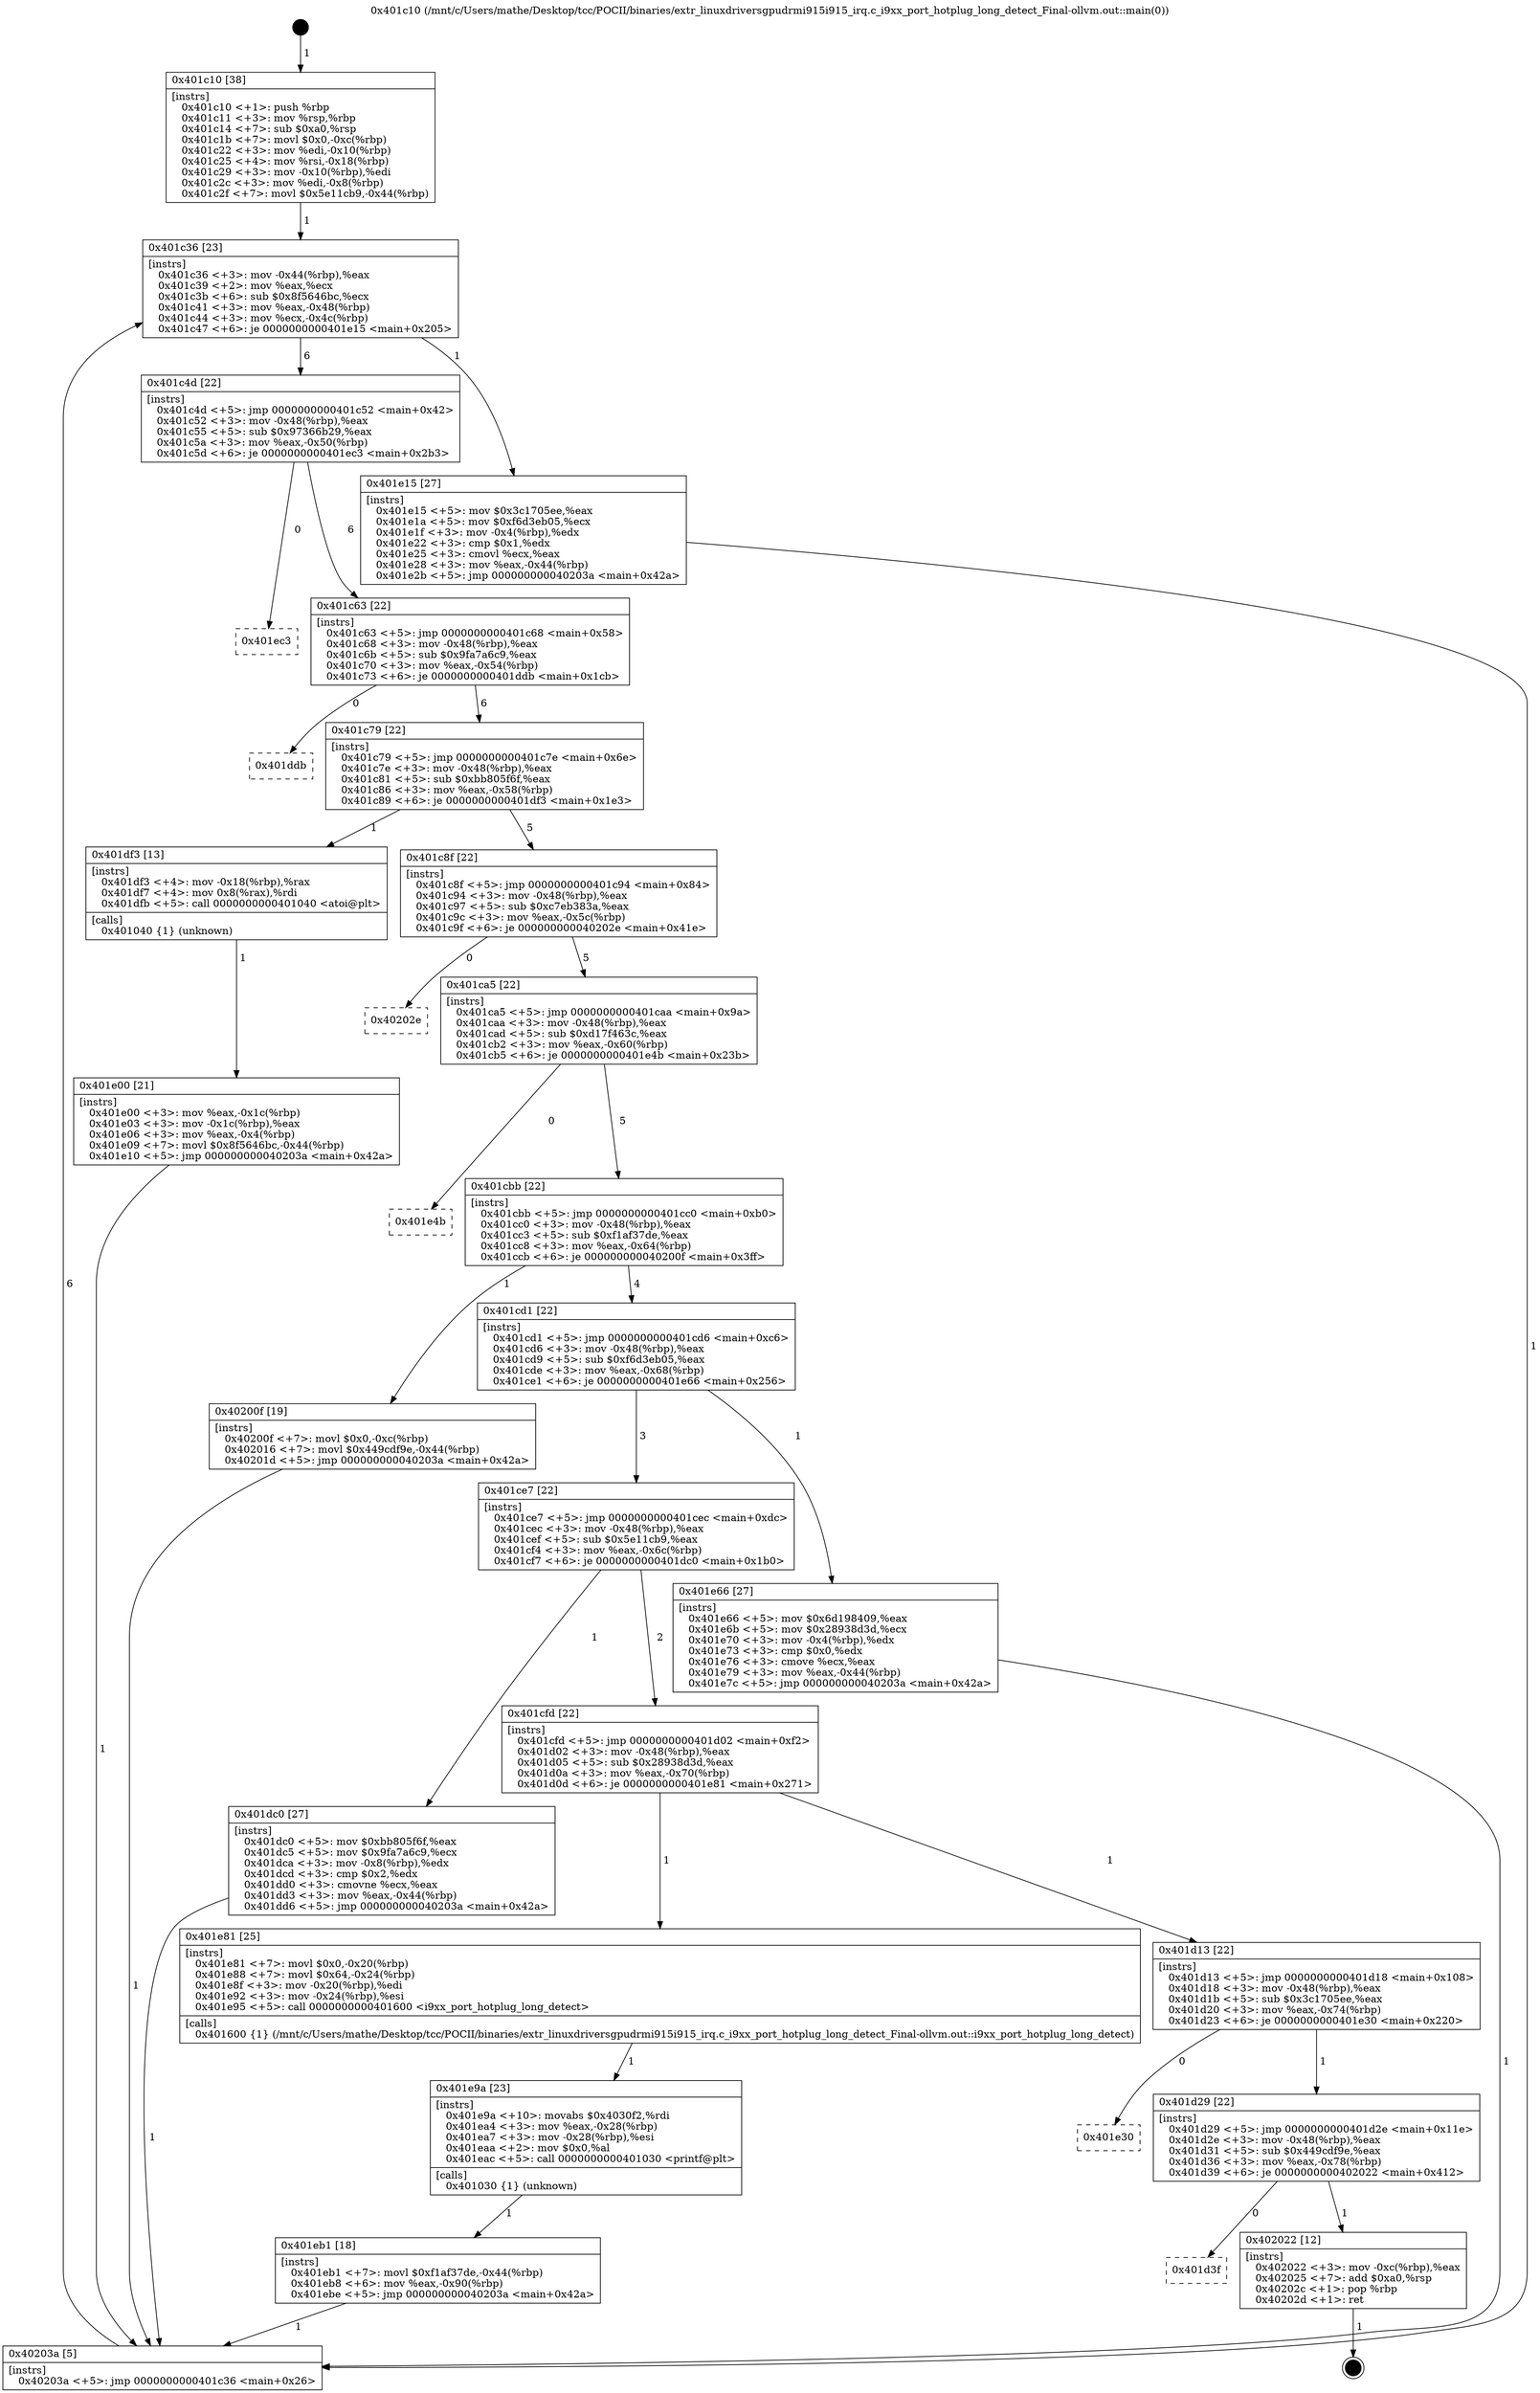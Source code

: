 digraph "0x401c10" {
  label = "0x401c10 (/mnt/c/Users/mathe/Desktop/tcc/POCII/binaries/extr_linuxdriversgpudrmi915i915_irq.c_i9xx_port_hotplug_long_detect_Final-ollvm.out::main(0))"
  labelloc = "t"
  node[shape=record]

  Entry [label="",width=0.3,height=0.3,shape=circle,fillcolor=black,style=filled]
  "0x401c36" [label="{
     0x401c36 [23]\l
     | [instrs]\l
     &nbsp;&nbsp;0x401c36 \<+3\>: mov -0x44(%rbp),%eax\l
     &nbsp;&nbsp;0x401c39 \<+2\>: mov %eax,%ecx\l
     &nbsp;&nbsp;0x401c3b \<+6\>: sub $0x8f5646bc,%ecx\l
     &nbsp;&nbsp;0x401c41 \<+3\>: mov %eax,-0x48(%rbp)\l
     &nbsp;&nbsp;0x401c44 \<+3\>: mov %ecx,-0x4c(%rbp)\l
     &nbsp;&nbsp;0x401c47 \<+6\>: je 0000000000401e15 \<main+0x205\>\l
  }"]
  "0x401e15" [label="{
     0x401e15 [27]\l
     | [instrs]\l
     &nbsp;&nbsp;0x401e15 \<+5\>: mov $0x3c1705ee,%eax\l
     &nbsp;&nbsp;0x401e1a \<+5\>: mov $0xf6d3eb05,%ecx\l
     &nbsp;&nbsp;0x401e1f \<+3\>: mov -0x4(%rbp),%edx\l
     &nbsp;&nbsp;0x401e22 \<+3\>: cmp $0x1,%edx\l
     &nbsp;&nbsp;0x401e25 \<+3\>: cmovl %ecx,%eax\l
     &nbsp;&nbsp;0x401e28 \<+3\>: mov %eax,-0x44(%rbp)\l
     &nbsp;&nbsp;0x401e2b \<+5\>: jmp 000000000040203a \<main+0x42a\>\l
  }"]
  "0x401c4d" [label="{
     0x401c4d [22]\l
     | [instrs]\l
     &nbsp;&nbsp;0x401c4d \<+5\>: jmp 0000000000401c52 \<main+0x42\>\l
     &nbsp;&nbsp;0x401c52 \<+3\>: mov -0x48(%rbp),%eax\l
     &nbsp;&nbsp;0x401c55 \<+5\>: sub $0x97366b29,%eax\l
     &nbsp;&nbsp;0x401c5a \<+3\>: mov %eax,-0x50(%rbp)\l
     &nbsp;&nbsp;0x401c5d \<+6\>: je 0000000000401ec3 \<main+0x2b3\>\l
  }"]
  Exit [label="",width=0.3,height=0.3,shape=circle,fillcolor=black,style=filled,peripheries=2]
  "0x401ec3" [label="{
     0x401ec3\l
  }", style=dashed]
  "0x401c63" [label="{
     0x401c63 [22]\l
     | [instrs]\l
     &nbsp;&nbsp;0x401c63 \<+5\>: jmp 0000000000401c68 \<main+0x58\>\l
     &nbsp;&nbsp;0x401c68 \<+3\>: mov -0x48(%rbp),%eax\l
     &nbsp;&nbsp;0x401c6b \<+5\>: sub $0x9fa7a6c9,%eax\l
     &nbsp;&nbsp;0x401c70 \<+3\>: mov %eax,-0x54(%rbp)\l
     &nbsp;&nbsp;0x401c73 \<+6\>: je 0000000000401ddb \<main+0x1cb\>\l
  }"]
  "0x401d3f" [label="{
     0x401d3f\l
  }", style=dashed]
  "0x401ddb" [label="{
     0x401ddb\l
  }", style=dashed]
  "0x401c79" [label="{
     0x401c79 [22]\l
     | [instrs]\l
     &nbsp;&nbsp;0x401c79 \<+5\>: jmp 0000000000401c7e \<main+0x6e\>\l
     &nbsp;&nbsp;0x401c7e \<+3\>: mov -0x48(%rbp),%eax\l
     &nbsp;&nbsp;0x401c81 \<+5\>: sub $0xbb805f6f,%eax\l
     &nbsp;&nbsp;0x401c86 \<+3\>: mov %eax,-0x58(%rbp)\l
     &nbsp;&nbsp;0x401c89 \<+6\>: je 0000000000401df3 \<main+0x1e3\>\l
  }"]
  "0x402022" [label="{
     0x402022 [12]\l
     | [instrs]\l
     &nbsp;&nbsp;0x402022 \<+3\>: mov -0xc(%rbp),%eax\l
     &nbsp;&nbsp;0x402025 \<+7\>: add $0xa0,%rsp\l
     &nbsp;&nbsp;0x40202c \<+1\>: pop %rbp\l
     &nbsp;&nbsp;0x40202d \<+1\>: ret\l
  }"]
  "0x401df3" [label="{
     0x401df3 [13]\l
     | [instrs]\l
     &nbsp;&nbsp;0x401df3 \<+4\>: mov -0x18(%rbp),%rax\l
     &nbsp;&nbsp;0x401df7 \<+4\>: mov 0x8(%rax),%rdi\l
     &nbsp;&nbsp;0x401dfb \<+5\>: call 0000000000401040 \<atoi@plt\>\l
     | [calls]\l
     &nbsp;&nbsp;0x401040 \{1\} (unknown)\l
  }"]
  "0x401c8f" [label="{
     0x401c8f [22]\l
     | [instrs]\l
     &nbsp;&nbsp;0x401c8f \<+5\>: jmp 0000000000401c94 \<main+0x84\>\l
     &nbsp;&nbsp;0x401c94 \<+3\>: mov -0x48(%rbp),%eax\l
     &nbsp;&nbsp;0x401c97 \<+5\>: sub $0xc7eb383a,%eax\l
     &nbsp;&nbsp;0x401c9c \<+3\>: mov %eax,-0x5c(%rbp)\l
     &nbsp;&nbsp;0x401c9f \<+6\>: je 000000000040202e \<main+0x41e\>\l
  }"]
  "0x401d29" [label="{
     0x401d29 [22]\l
     | [instrs]\l
     &nbsp;&nbsp;0x401d29 \<+5\>: jmp 0000000000401d2e \<main+0x11e\>\l
     &nbsp;&nbsp;0x401d2e \<+3\>: mov -0x48(%rbp),%eax\l
     &nbsp;&nbsp;0x401d31 \<+5\>: sub $0x449cdf9e,%eax\l
     &nbsp;&nbsp;0x401d36 \<+3\>: mov %eax,-0x78(%rbp)\l
     &nbsp;&nbsp;0x401d39 \<+6\>: je 0000000000402022 \<main+0x412\>\l
  }"]
  "0x40202e" [label="{
     0x40202e\l
  }", style=dashed]
  "0x401ca5" [label="{
     0x401ca5 [22]\l
     | [instrs]\l
     &nbsp;&nbsp;0x401ca5 \<+5\>: jmp 0000000000401caa \<main+0x9a\>\l
     &nbsp;&nbsp;0x401caa \<+3\>: mov -0x48(%rbp),%eax\l
     &nbsp;&nbsp;0x401cad \<+5\>: sub $0xd17f463c,%eax\l
     &nbsp;&nbsp;0x401cb2 \<+3\>: mov %eax,-0x60(%rbp)\l
     &nbsp;&nbsp;0x401cb5 \<+6\>: je 0000000000401e4b \<main+0x23b\>\l
  }"]
  "0x401e30" [label="{
     0x401e30\l
  }", style=dashed]
  "0x401e4b" [label="{
     0x401e4b\l
  }", style=dashed]
  "0x401cbb" [label="{
     0x401cbb [22]\l
     | [instrs]\l
     &nbsp;&nbsp;0x401cbb \<+5\>: jmp 0000000000401cc0 \<main+0xb0\>\l
     &nbsp;&nbsp;0x401cc0 \<+3\>: mov -0x48(%rbp),%eax\l
     &nbsp;&nbsp;0x401cc3 \<+5\>: sub $0xf1af37de,%eax\l
     &nbsp;&nbsp;0x401cc8 \<+3\>: mov %eax,-0x64(%rbp)\l
     &nbsp;&nbsp;0x401ccb \<+6\>: je 000000000040200f \<main+0x3ff\>\l
  }"]
  "0x401eb1" [label="{
     0x401eb1 [18]\l
     | [instrs]\l
     &nbsp;&nbsp;0x401eb1 \<+7\>: movl $0xf1af37de,-0x44(%rbp)\l
     &nbsp;&nbsp;0x401eb8 \<+6\>: mov %eax,-0x90(%rbp)\l
     &nbsp;&nbsp;0x401ebe \<+5\>: jmp 000000000040203a \<main+0x42a\>\l
  }"]
  "0x40200f" [label="{
     0x40200f [19]\l
     | [instrs]\l
     &nbsp;&nbsp;0x40200f \<+7\>: movl $0x0,-0xc(%rbp)\l
     &nbsp;&nbsp;0x402016 \<+7\>: movl $0x449cdf9e,-0x44(%rbp)\l
     &nbsp;&nbsp;0x40201d \<+5\>: jmp 000000000040203a \<main+0x42a\>\l
  }"]
  "0x401cd1" [label="{
     0x401cd1 [22]\l
     | [instrs]\l
     &nbsp;&nbsp;0x401cd1 \<+5\>: jmp 0000000000401cd6 \<main+0xc6\>\l
     &nbsp;&nbsp;0x401cd6 \<+3\>: mov -0x48(%rbp),%eax\l
     &nbsp;&nbsp;0x401cd9 \<+5\>: sub $0xf6d3eb05,%eax\l
     &nbsp;&nbsp;0x401cde \<+3\>: mov %eax,-0x68(%rbp)\l
     &nbsp;&nbsp;0x401ce1 \<+6\>: je 0000000000401e66 \<main+0x256\>\l
  }"]
  "0x401e9a" [label="{
     0x401e9a [23]\l
     | [instrs]\l
     &nbsp;&nbsp;0x401e9a \<+10\>: movabs $0x4030f2,%rdi\l
     &nbsp;&nbsp;0x401ea4 \<+3\>: mov %eax,-0x28(%rbp)\l
     &nbsp;&nbsp;0x401ea7 \<+3\>: mov -0x28(%rbp),%esi\l
     &nbsp;&nbsp;0x401eaa \<+2\>: mov $0x0,%al\l
     &nbsp;&nbsp;0x401eac \<+5\>: call 0000000000401030 \<printf@plt\>\l
     | [calls]\l
     &nbsp;&nbsp;0x401030 \{1\} (unknown)\l
  }"]
  "0x401e66" [label="{
     0x401e66 [27]\l
     | [instrs]\l
     &nbsp;&nbsp;0x401e66 \<+5\>: mov $0x6d198409,%eax\l
     &nbsp;&nbsp;0x401e6b \<+5\>: mov $0x28938d3d,%ecx\l
     &nbsp;&nbsp;0x401e70 \<+3\>: mov -0x4(%rbp),%edx\l
     &nbsp;&nbsp;0x401e73 \<+3\>: cmp $0x0,%edx\l
     &nbsp;&nbsp;0x401e76 \<+3\>: cmove %ecx,%eax\l
     &nbsp;&nbsp;0x401e79 \<+3\>: mov %eax,-0x44(%rbp)\l
     &nbsp;&nbsp;0x401e7c \<+5\>: jmp 000000000040203a \<main+0x42a\>\l
  }"]
  "0x401ce7" [label="{
     0x401ce7 [22]\l
     | [instrs]\l
     &nbsp;&nbsp;0x401ce7 \<+5\>: jmp 0000000000401cec \<main+0xdc\>\l
     &nbsp;&nbsp;0x401cec \<+3\>: mov -0x48(%rbp),%eax\l
     &nbsp;&nbsp;0x401cef \<+5\>: sub $0x5e11cb9,%eax\l
     &nbsp;&nbsp;0x401cf4 \<+3\>: mov %eax,-0x6c(%rbp)\l
     &nbsp;&nbsp;0x401cf7 \<+6\>: je 0000000000401dc0 \<main+0x1b0\>\l
  }"]
  "0x401d13" [label="{
     0x401d13 [22]\l
     | [instrs]\l
     &nbsp;&nbsp;0x401d13 \<+5\>: jmp 0000000000401d18 \<main+0x108\>\l
     &nbsp;&nbsp;0x401d18 \<+3\>: mov -0x48(%rbp),%eax\l
     &nbsp;&nbsp;0x401d1b \<+5\>: sub $0x3c1705ee,%eax\l
     &nbsp;&nbsp;0x401d20 \<+3\>: mov %eax,-0x74(%rbp)\l
     &nbsp;&nbsp;0x401d23 \<+6\>: je 0000000000401e30 \<main+0x220\>\l
  }"]
  "0x401dc0" [label="{
     0x401dc0 [27]\l
     | [instrs]\l
     &nbsp;&nbsp;0x401dc0 \<+5\>: mov $0xbb805f6f,%eax\l
     &nbsp;&nbsp;0x401dc5 \<+5\>: mov $0x9fa7a6c9,%ecx\l
     &nbsp;&nbsp;0x401dca \<+3\>: mov -0x8(%rbp),%edx\l
     &nbsp;&nbsp;0x401dcd \<+3\>: cmp $0x2,%edx\l
     &nbsp;&nbsp;0x401dd0 \<+3\>: cmovne %ecx,%eax\l
     &nbsp;&nbsp;0x401dd3 \<+3\>: mov %eax,-0x44(%rbp)\l
     &nbsp;&nbsp;0x401dd6 \<+5\>: jmp 000000000040203a \<main+0x42a\>\l
  }"]
  "0x401cfd" [label="{
     0x401cfd [22]\l
     | [instrs]\l
     &nbsp;&nbsp;0x401cfd \<+5\>: jmp 0000000000401d02 \<main+0xf2\>\l
     &nbsp;&nbsp;0x401d02 \<+3\>: mov -0x48(%rbp),%eax\l
     &nbsp;&nbsp;0x401d05 \<+5\>: sub $0x28938d3d,%eax\l
     &nbsp;&nbsp;0x401d0a \<+3\>: mov %eax,-0x70(%rbp)\l
     &nbsp;&nbsp;0x401d0d \<+6\>: je 0000000000401e81 \<main+0x271\>\l
  }"]
  "0x40203a" [label="{
     0x40203a [5]\l
     | [instrs]\l
     &nbsp;&nbsp;0x40203a \<+5\>: jmp 0000000000401c36 \<main+0x26\>\l
  }"]
  "0x401c10" [label="{
     0x401c10 [38]\l
     | [instrs]\l
     &nbsp;&nbsp;0x401c10 \<+1\>: push %rbp\l
     &nbsp;&nbsp;0x401c11 \<+3\>: mov %rsp,%rbp\l
     &nbsp;&nbsp;0x401c14 \<+7\>: sub $0xa0,%rsp\l
     &nbsp;&nbsp;0x401c1b \<+7\>: movl $0x0,-0xc(%rbp)\l
     &nbsp;&nbsp;0x401c22 \<+3\>: mov %edi,-0x10(%rbp)\l
     &nbsp;&nbsp;0x401c25 \<+4\>: mov %rsi,-0x18(%rbp)\l
     &nbsp;&nbsp;0x401c29 \<+3\>: mov -0x10(%rbp),%edi\l
     &nbsp;&nbsp;0x401c2c \<+3\>: mov %edi,-0x8(%rbp)\l
     &nbsp;&nbsp;0x401c2f \<+7\>: movl $0x5e11cb9,-0x44(%rbp)\l
  }"]
  "0x401e00" [label="{
     0x401e00 [21]\l
     | [instrs]\l
     &nbsp;&nbsp;0x401e00 \<+3\>: mov %eax,-0x1c(%rbp)\l
     &nbsp;&nbsp;0x401e03 \<+3\>: mov -0x1c(%rbp),%eax\l
     &nbsp;&nbsp;0x401e06 \<+3\>: mov %eax,-0x4(%rbp)\l
     &nbsp;&nbsp;0x401e09 \<+7\>: movl $0x8f5646bc,-0x44(%rbp)\l
     &nbsp;&nbsp;0x401e10 \<+5\>: jmp 000000000040203a \<main+0x42a\>\l
  }"]
  "0x401e81" [label="{
     0x401e81 [25]\l
     | [instrs]\l
     &nbsp;&nbsp;0x401e81 \<+7\>: movl $0x0,-0x20(%rbp)\l
     &nbsp;&nbsp;0x401e88 \<+7\>: movl $0x64,-0x24(%rbp)\l
     &nbsp;&nbsp;0x401e8f \<+3\>: mov -0x20(%rbp),%edi\l
     &nbsp;&nbsp;0x401e92 \<+3\>: mov -0x24(%rbp),%esi\l
     &nbsp;&nbsp;0x401e95 \<+5\>: call 0000000000401600 \<i9xx_port_hotplug_long_detect\>\l
     | [calls]\l
     &nbsp;&nbsp;0x401600 \{1\} (/mnt/c/Users/mathe/Desktop/tcc/POCII/binaries/extr_linuxdriversgpudrmi915i915_irq.c_i9xx_port_hotplug_long_detect_Final-ollvm.out::i9xx_port_hotplug_long_detect)\l
  }"]
  Entry -> "0x401c10" [label=" 1"]
  "0x401c36" -> "0x401e15" [label=" 1"]
  "0x401c36" -> "0x401c4d" [label=" 6"]
  "0x402022" -> Exit [label=" 1"]
  "0x401c4d" -> "0x401ec3" [label=" 0"]
  "0x401c4d" -> "0x401c63" [label=" 6"]
  "0x401d29" -> "0x401d3f" [label=" 0"]
  "0x401c63" -> "0x401ddb" [label=" 0"]
  "0x401c63" -> "0x401c79" [label=" 6"]
  "0x401d29" -> "0x402022" [label=" 1"]
  "0x401c79" -> "0x401df3" [label=" 1"]
  "0x401c79" -> "0x401c8f" [label=" 5"]
  "0x401d13" -> "0x401d29" [label=" 1"]
  "0x401c8f" -> "0x40202e" [label=" 0"]
  "0x401c8f" -> "0x401ca5" [label=" 5"]
  "0x401d13" -> "0x401e30" [label=" 0"]
  "0x401ca5" -> "0x401e4b" [label=" 0"]
  "0x401ca5" -> "0x401cbb" [label=" 5"]
  "0x40200f" -> "0x40203a" [label=" 1"]
  "0x401cbb" -> "0x40200f" [label=" 1"]
  "0x401cbb" -> "0x401cd1" [label=" 4"]
  "0x401eb1" -> "0x40203a" [label=" 1"]
  "0x401cd1" -> "0x401e66" [label=" 1"]
  "0x401cd1" -> "0x401ce7" [label=" 3"]
  "0x401e9a" -> "0x401eb1" [label=" 1"]
  "0x401ce7" -> "0x401dc0" [label=" 1"]
  "0x401ce7" -> "0x401cfd" [label=" 2"]
  "0x401dc0" -> "0x40203a" [label=" 1"]
  "0x401c10" -> "0x401c36" [label=" 1"]
  "0x40203a" -> "0x401c36" [label=" 6"]
  "0x401df3" -> "0x401e00" [label=" 1"]
  "0x401e00" -> "0x40203a" [label=" 1"]
  "0x401e15" -> "0x40203a" [label=" 1"]
  "0x401e66" -> "0x40203a" [label=" 1"]
  "0x401e81" -> "0x401e9a" [label=" 1"]
  "0x401cfd" -> "0x401e81" [label=" 1"]
  "0x401cfd" -> "0x401d13" [label=" 1"]
}
